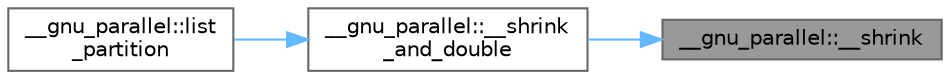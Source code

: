 digraph "__gnu_parallel::__shrink"
{
 // LATEX_PDF_SIZE
  bgcolor="transparent";
  edge [fontname=Helvetica,fontsize=10,labelfontname=Helvetica,labelfontsize=10];
  node [fontname=Helvetica,fontsize=10,shape=box,height=0.2,width=0.4];
  rankdir="RL";
  Node1 [id="Node000001",label="__gnu_parallel::__shrink",height=0.2,width=0.4,color="gray40", fillcolor="grey60", style="filled", fontcolor="black",tooltip="Combines two ranges into one and thus halves the number of ranges."];
  Node1 -> Node2 [id="edge5_Node000001_Node000002",dir="back",color="steelblue1",style="solid",tooltip=" "];
  Node2 [id="Node000002",label="__gnu_parallel::__shrink\l_and_double",height=0.2,width=0.4,color="grey40", fillcolor="white", style="filled",URL="$namespace____gnu__parallel.html#ade684b015a28793b63a9e8f14c096066",tooltip="Shrinks and doubles the ranges."];
  Node2 -> Node3 [id="edge6_Node000002_Node000003",dir="back",color="steelblue1",style="solid",tooltip=" "];
  Node3 [id="Node000003",label="__gnu_parallel::list\l_partition",height=0.2,width=0.4,color="grey40", fillcolor="white", style="filled",URL="$namespace____gnu__parallel.html#ad3be0fcbf87a1f43b3ecd406841e7b0d",tooltip="Splits a sequence given by input iterators into parts of almost equal size."];
}
